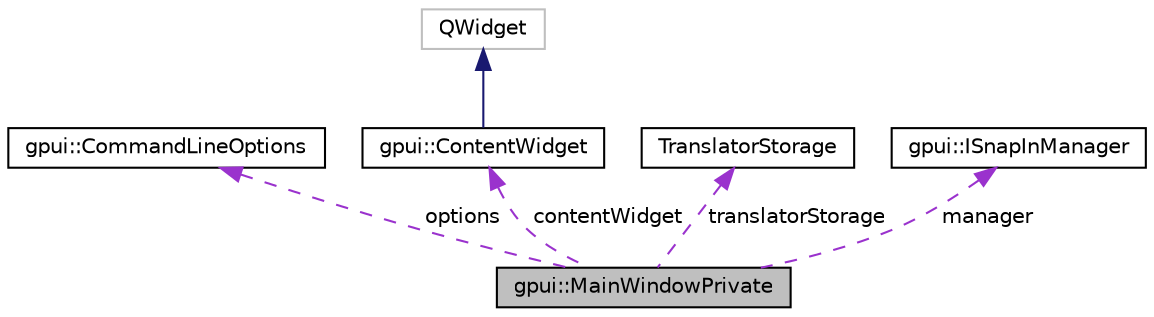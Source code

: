 digraph "gpui::MainWindowPrivate"
{
 // LATEX_PDF_SIZE
  edge [fontname="Helvetica",fontsize="10",labelfontname="Helvetica",labelfontsize="10"];
  node [fontname="Helvetica",fontsize="10",shape=record];
  Node1 [label="gpui::MainWindowPrivate",height=0.2,width=0.4,color="black", fillcolor="grey75", style="filled", fontcolor="black",tooltip=" "];
  Node2 -> Node1 [dir="back",color="darkorchid3",fontsize="10",style="dashed",label=" options" ,fontname="Helvetica"];
  Node2 [label="gpui::CommandLineOptions",height=0.2,width=0.4,color="black", fillcolor="white", style="filled",URL="$classgpui_1_1_command_line_options.html",tooltip=" "];
  Node3 -> Node1 [dir="back",color="darkorchid3",fontsize="10",style="dashed",label=" contentWidget" ,fontname="Helvetica"];
  Node3 [label="gpui::ContentWidget",height=0.2,width=0.4,color="black", fillcolor="white", style="filled",URL="$classgpui_1_1_content_widget.html",tooltip=" "];
  Node4 -> Node3 [dir="back",color="midnightblue",fontsize="10",style="solid",fontname="Helvetica"];
  Node4 [label="QWidget",height=0.2,width=0.4,color="grey75", fillcolor="white", style="filled",tooltip=" "];
  Node5 -> Node1 [dir="back",color="darkorchid3",fontsize="10",style="dashed",label=" translatorStorage" ,fontname="Helvetica"];
  Node5 [label="TranslatorStorage",height=0.2,width=0.4,color="black", fillcolor="white", style="filled",URL="$class_translator_storage.html",tooltip="The TranslatorStorage class provides for loading and storing translation files."];
  Node6 -> Node1 [dir="back",color="darkorchid3",fontsize="10",style="dashed",label=" manager" ,fontname="Helvetica"];
  Node6 [label="gpui::ISnapInManager",height=0.2,width=0.4,color="black", fillcolor="white", style="filled",URL="$classgpui_1_1_i_snap_in_manager.html",tooltip="class ISnapInManager Manages all the snap-ins in an application."];
}
